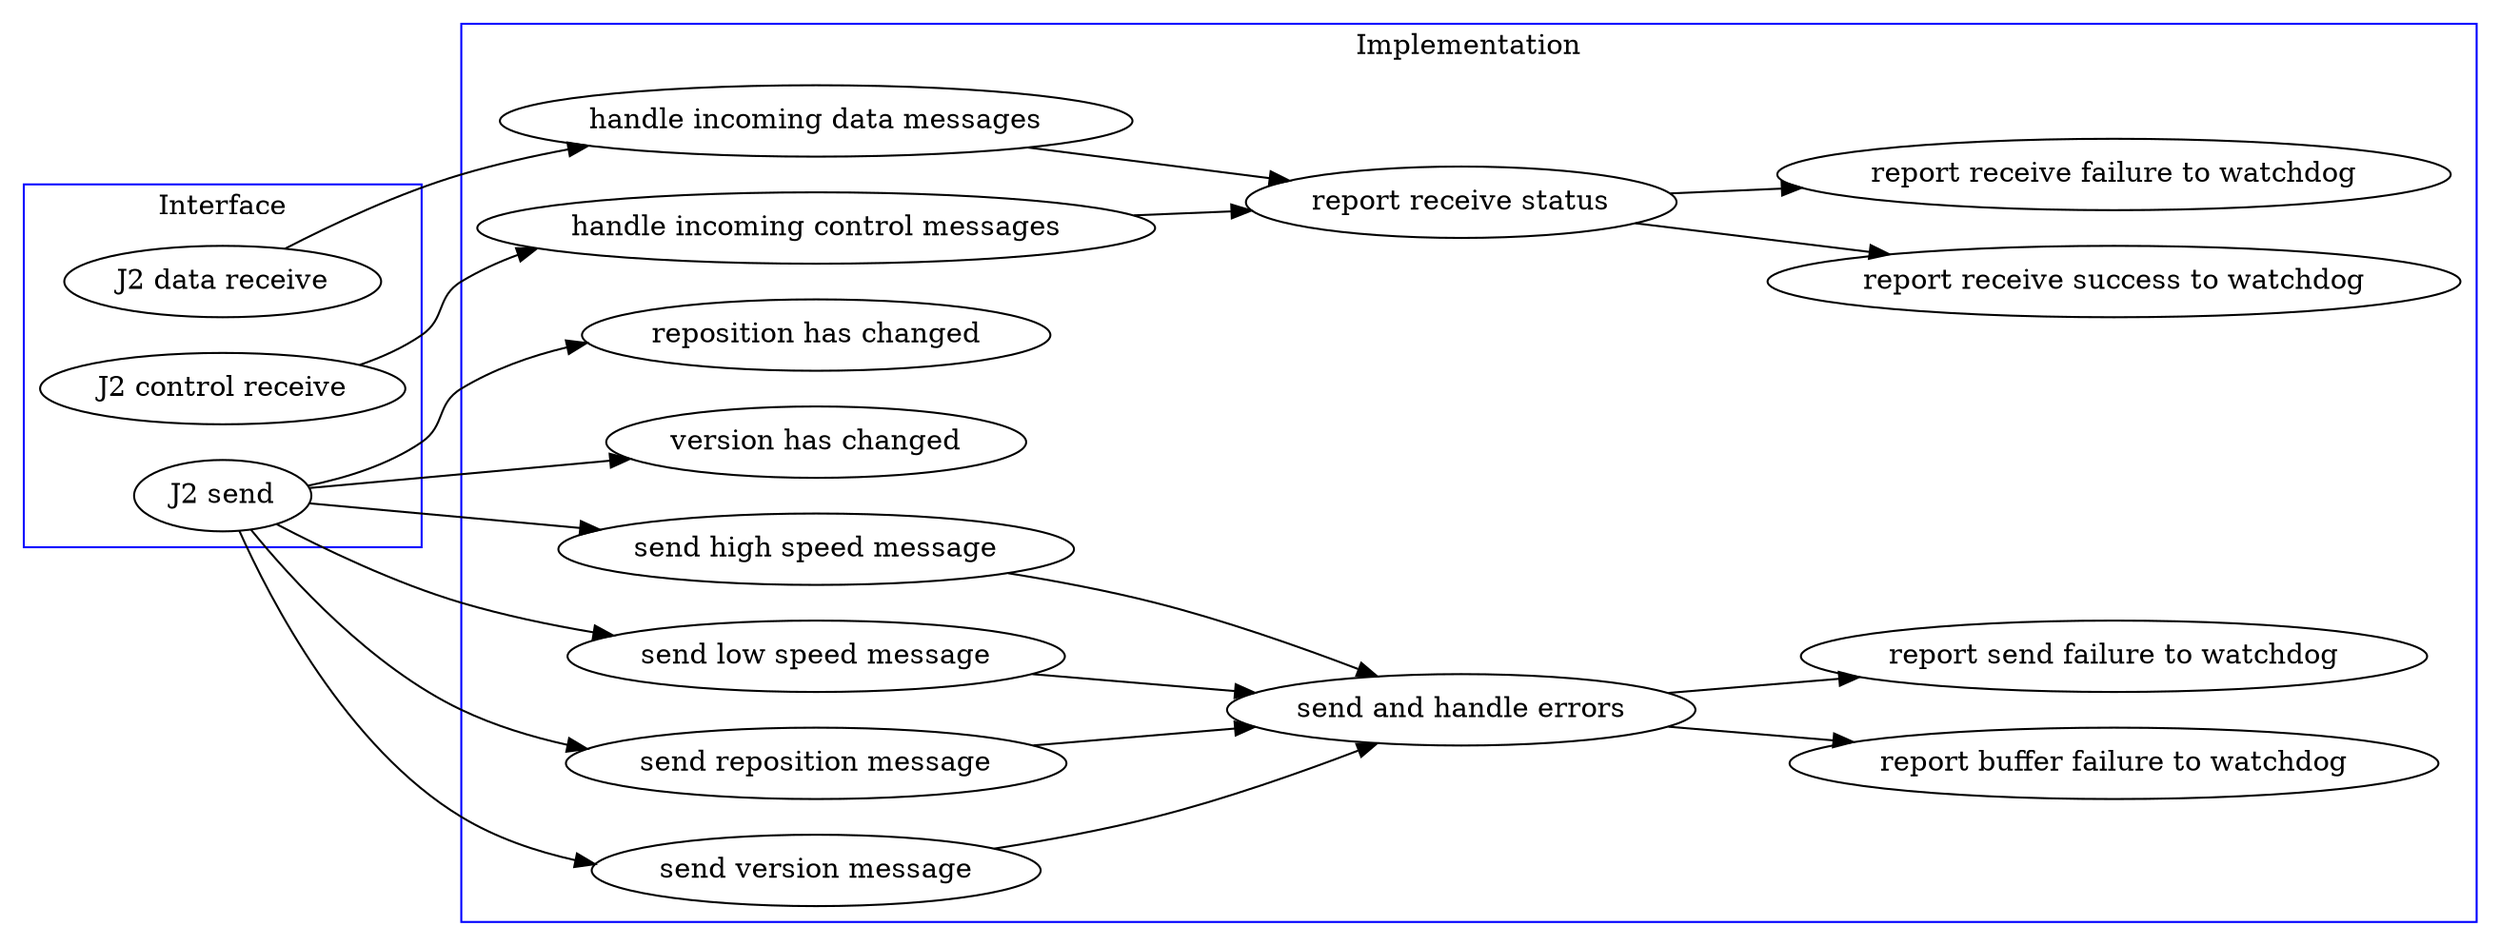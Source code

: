 digraph j2_communication {
rankdir=LR

subgraph cluster_interface {
label = "Interface";
color=blue;
rank=1
"J2 data receive";
"J2 control receive";
"J2 send";

}

subgraph cluster_interface {
label = "Interface";
color=blue;
rank=1
"J2 data receive";
"J2 control receive";
"J2 send";

}

subgraph cluster_implementation {
label = "Implementation";
color=blue;
rank=2
"handle incoming data messages";
"handle incoming control messages";
"reposition has changed";
"version has changed";
"send high speed message";
"send low speed message";
"send reposition message";
"send version message";
"send and handle errors";
"report receive status";
"report buffer failure to watchdog";
"report send failure to watchdog";
"report receive success to watchdog";
"report receive failure to watchdog";

}

"J2 data receive" -> "handle incoming data messages";
"J2 control receive" -> "handle incoming control messages";
"handle incoming data messages" -> "report receive status";
"handle incoming control messages" -> "report receive status";
"J2 send" -> "send high speed message";
"J2 send" -> "send low speed message";
"J2 send" -> "reposition has changed";
"J2 send" -> "send reposition message";
"J2 send" -> "version has changed";
"J2 send" -> "send version message";
"send high speed message" -> "send and handle errors";
"send low speed message" -> "send and handle errors";
"send reposition message" -> "send and handle errors";
"send version message" -> "send and handle errors";
"send and handle errors" -> "report buffer failure to watchdog";
"send and handle errors" -> "report send failure to watchdog";
"report receive status" -> "report receive failure to watchdog";
"report receive status" -> "report receive success to watchdog";

}


